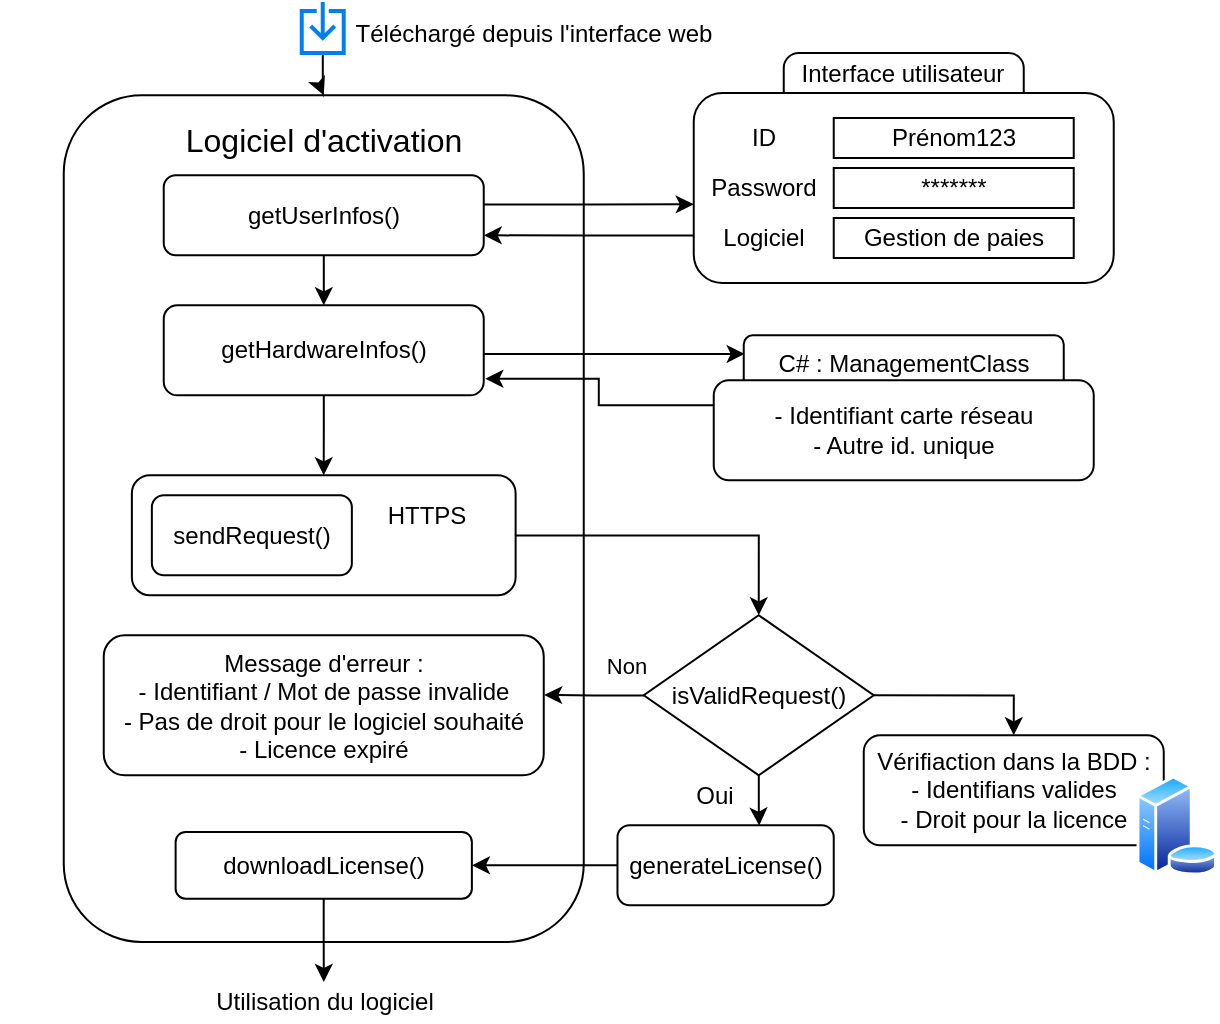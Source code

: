 <mxfile version="15.8.3" type="device"><diagram id="f_GnjoS0STkalsVYGdg4" name="Page-1"><mxGraphModel dx="1673" dy="906" grid="1" gridSize="10" guides="1" tooltips="1" connect="1" arrows="1" fold="1" page="1" pageScale="1" pageWidth="827" pageHeight="1169" math="0" shadow="0"><root><mxCell id="0"/><mxCell id="1" parent="0"/><mxCell id="jrA-OJrxQfwXgmwsGq6r-3" value="" style="rounded=1;whiteSpace=wrap;html=1;" vertex="1" parent="1"><mxGeometry x="521.87" y="245.5" width="120" height="50" as="geometry"/></mxCell><mxCell id="jrA-OJrxQfwXgmwsGq6r-4" value="" style="rounded=1;whiteSpace=wrap;html=1;" vertex="1" parent="1"><mxGeometry x="161.87" y="266.65" width="260" height="423.35" as="geometry"/></mxCell><mxCell id="jrA-OJrxQfwXgmwsGq6r-5" style="edgeStyle=orthogonalEdgeStyle;rounded=0;orthogonalLoop=1;jettySize=auto;html=1;fontSize=16;" edge="1" parent="1" source="jrA-OJrxQfwXgmwsGq6r-6" target="jrA-OJrxQfwXgmwsGq6r-4"><mxGeometry relative="1" as="geometry"/></mxCell><mxCell id="jrA-OJrxQfwXgmwsGq6r-6" value="" style="html=1;verticalLabelPosition=bottom;align=center;labelBackgroundColor=#ffffff;verticalAlign=top;strokeWidth=2;strokeColor=#0080F0;shadow=0;dashed=0;shape=mxgraph.ios7.icons.down;" vertex="1" parent="1"><mxGeometry x="280.87" y="220" width="21" height="25.5" as="geometry"/></mxCell><mxCell id="jrA-OJrxQfwXgmwsGq6r-7" value="Téléchargé depuis l'interface web" style="text;html=1;strokeColor=none;fillColor=none;align=center;verticalAlign=middle;whiteSpace=wrap;rounded=0;" vertex="1" parent="1"><mxGeometry x="301.87" y="225.5" width="190" height="20" as="geometry"/></mxCell><mxCell id="jrA-OJrxQfwXgmwsGq6r-8" style="edgeStyle=orthogonalEdgeStyle;rounded=0;orthogonalLoop=1;jettySize=auto;html=1;entryX=0;entryY=0.586;entryDx=0;entryDy=0;entryPerimeter=0;exitX=0.996;exitY=0.366;exitDx=0;exitDy=0;exitPerimeter=0;" edge="1" parent="1" source="jrA-OJrxQfwXgmwsGq6r-10" target="jrA-OJrxQfwXgmwsGq6r-13"><mxGeometry relative="1" as="geometry"/></mxCell><mxCell id="jrA-OJrxQfwXgmwsGq6r-9" style="edgeStyle=orthogonalEdgeStyle;rounded=0;orthogonalLoop=1;jettySize=auto;html=1;" edge="1" parent="1" source="jrA-OJrxQfwXgmwsGq6r-10" target="jrA-OJrxQfwXgmwsGq6r-22"><mxGeometry relative="1" as="geometry"/></mxCell><mxCell id="jrA-OJrxQfwXgmwsGq6r-10" value="getUserInfos()" style="rounded=1;whiteSpace=wrap;html=1;" vertex="1" parent="1"><mxGeometry x="211.87" y="306.65" width="160" height="40" as="geometry"/></mxCell><mxCell id="jrA-OJrxQfwXgmwsGq6r-11" value="Interface utilisateur" style="text;html=1;strokeColor=none;fillColor=none;align=center;verticalAlign=middle;whiteSpace=wrap;rounded=0;" vertex="1" parent="1"><mxGeometry x="529.37" y="245.5" width="105" height="20" as="geometry"/></mxCell><mxCell id="jrA-OJrxQfwXgmwsGq6r-12" style="edgeStyle=orthogonalEdgeStyle;rounded=0;orthogonalLoop=1;jettySize=auto;html=1;entryX=1;entryY=0.75;entryDx=0;entryDy=0;exitX=0;exitY=0.75;exitDx=0;exitDy=0;" edge="1" parent="1" source="jrA-OJrxQfwXgmwsGq6r-13" target="jrA-OJrxQfwXgmwsGq6r-10"><mxGeometry relative="1" as="geometry"/></mxCell><mxCell id="jrA-OJrxQfwXgmwsGq6r-13" value="" style="rounded=1;whiteSpace=wrap;html=1;" vertex="1" parent="1"><mxGeometry x="476.87" y="265.5" width="210" height="95" as="geometry"/></mxCell><mxCell id="jrA-OJrxQfwXgmwsGq6r-14" value="Prénom123" style="rounded=0;whiteSpace=wrap;html=1;" vertex="1" parent="1"><mxGeometry x="546.87" y="278" width="120" height="20" as="geometry"/></mxCell><mxCell id="jrA-OJrxQfwXgmwsGq6r-15" value="*******" style="rounded=0;whiteSpace=wrap;html=1;" vertex="1" parent="1"><mxGeometry x="546.87" y="303" width="120" height="20" as="geometry"/></mxCell><mxCell id="jrA-OJrxQfwXgmwsGq6r-16" value="Gestion de paies" style="rounded=0;whiteSpace=wrap;html=1;" vertex="1" parent="1"><mxGeometry x="546.87" y="328" width="120" height="20" as="geometry"/></mxCell><mxCell id="jrA-OJrxQfwXgmwsGq6r-17" value="&lt;div&gt;ID&lt;/div&gt;" style="text;html=1;strokeColor=none;fillColor=none;align=center;verticalAlign=middle;whiteSpace=wrap;rounded=0;" vertex="1" parent="1"><mxGeometry x="486.87" y="280.5" width="50" height="15" as="geometry"/></mxCell><mxCell id="jrA-OJrxQfwXgmwsGq6r-18" value="&lt;div&gt;Password&lt;br&gt;&lt;/div&gt;" style="text;html=1;strokeColor=none;fillColor=none;align=center;verticalAlign=middle;whiteSpace=wrap;rounded=0;" vertex="1" parent="1"><mxGeometry x="486.87" y="305.5" width="50" height="15" as="geometry"/></mxCell><mxCell id="jrA-OJrxQfwXgmwsGq6r-19" value="&lt;div&gt;Logiciel&lt;br&gt;&lt;/div&gt;" style="text;html=1;strokeColor=none;fillColor=none;align=center;verticalAlign=middle;whiteSpace=wrap;rounded=0;" vertex="1" parent="1"><mxGeometry x="486.87" y="330.5" width="50" height="15" as="geometry"/></mxCell><mxCell id="jrA-OJrxQfwXgmwsGq6r-20" style="edgeStyle=orthogonalEdgeStyle;rounded=0;orthogonalLoop=1;jettySize=auto;html=1;entryX=0.003;entryY=0.311;entryDx=0;entryDy=0;exitX=1;exitY=0.541;exitDx=0;exitDy=0;exitPerimeter=0;entryPerimeter=0;" edge="1" parent="1" source="jrA-OJrxQfwXgmwsGq6r-22" target="jrA-OJrxQfwXgmwsGq6r-27"><mxGeometry relative="1" as="geometry"/></mxCell><mxCell id="jrA-OJrxQfwXgmwsGq6r-21" style="edgeStyle=orthogonalEdgeStyle;rounded=0;orthogonalLoop=1;jettySize=auto;html=1;" edge="1" parent="1" source="jrA-OJrxQfwXgmwsGq6r-22" target="jrA-OJrxQfwXgmwsGq6r-29"><mxGeometry relative="1" as="geometry"/></mxCell><mxCell id="jrA-OJrxQfwXgmwsGq6r-22" value="getHardwareInfos()" style="rounded=1;whiteSpace=wrap;html=1;" vertex="1" parent="1"><mxGeometry x="211.87" y="371.65" width="160" height="45" as="geometry"/></mxCell><mxCell id="jrA-OJrxQfwXgmwsGq6r-27" value="C# : ManagementClass" style="rounded=1;whiteSpace=wrap;html=1;verticalAlign=top;" vertex="1" parent="1"><mxGeometry x="501.87" y="386.65" width="160" height="30" as="geometry"/></mxCell><mxCell id="jrA-OJrxQfwXgmwsGq6r-28" style="edgeStyle=orthogonalEdgeStyle;rounded=0;orthogonalLoop=1;jettySize=auto;html=1;entryX=0.5;entryY=0;entryDx=0;entryDy=0;" edge="1" parent="1" source="jrA-OJrxQfwXgmwsGq6r-29" target="jrA-OJrxQfwXgmwsGq6r-37"><mxGeometry relative="1" as="geometry"/></mxCell><mxCell id="jrA-OJrxQfwXgmwsGq6r-29" value="" style="rounded=1;whiteSpace=wrap;html=1;" vertex="1" parent="1"><mxGeometry x="195.93" y="456.65" width="191.88" height="60" as="geometry"/></mxCell><mxCell id="jrA-OJrxQfwXgmwsGq6r-30" value="sendRequest()" style="rounded=1;whiteSpace=wrap;html=1;" vertex="1" parent="1"><mxGeometry x="205.93" y="466.65" width="100" height="40" as="geometry"/></mxCell><mxCell id="jrA-OJrxQfwXgmwsGq6r-31" value="" style="shape=image;html=1;verticalAlign=top;verticalLabelPosition=bottom;labelBackgroundColor=#ffffff;imageAspect=0;aspect=fixed;image=https://cdn1.iconfinder.com/data/icons/material-core/23/https-128.png" vertex="1" parent="1"><mxGeometry x="333.43" y="486.65" width="20" height="20" as="geometry"/></mxCell><mxCell id="jrA-OJrxQfwXgmwsGq6r-32" value="HTTPS" style="text;html=1;strokeColor=none;fillColor=none;align=center;verticalAlign=middle;whiteSpace=wrap;rounded=0;" vertex="1" parent="1"><mxGeometry x="317.18" y="466.65" width="52.5" height="20" as="geometry"/></mxCell><mxCell id="jrA-OJrxQfwXgmwsGq6r-33" style="edgeStyle=orthogonalEdgeStyle;rounded=0;orthogonalLoop=1;jettySize=auto;html=1;entryX=1.001;entryY=0.426;entryDx=0;entryDy=0;entryPerimeter=0;" edge="1" parent="1" source="jrA-OJrxQfwXgmwsGq6r-37" target="jrA-OJrxQfwXgmwsGq6r-38"><mxGeometry relative="1" as="geometry"/></mxCell><mxCell id="jrA-OJrxQfwXgmwsGq6r-34" value="Non" style="edgeLabel;html=1;align=center;verticalAlign=middle;resizable=0;points=[];rotation=0;" vertex="1" connectable="0" parent="jrA-OJrxQfwXgmwsGq6r-33"><mxGeometry x="-0.726" y="-2" relative="1" as="geometry"><mxPoint x="-2" y="-13" as="offset"/></mxGeometry></mxCell><mxCell id="jrA-OJrxQfwXgmwsGq6r-51" style="edgeStyle=orthogonalEdgeStyle;rounded=0;orthogonalLoop=1;jettySize=auto;html=1;entryX=1;entryY=0.5;entryDx=0;entryDy=0;startArrow=none;" edge="1" parent="1" source="jrA-OJrxQfwXgmwsGq6r-44" target="jrA-OJrxQfwXgmwsGq6r-40"><mxGeometry relative="1" as="geometry"><Array as="points"/></mxGeometry></mxCell><mxCell id="jrA-OJrxQfwXgmwsGq6r-57" style="edgeStyle=orthogonalEdgeStyle;rounded=0;orthogonalLoop=1;jettySize=auto;html=1;entryX=0.5;entryY=0;entryDx=0;entryDy=0;exitX=1;exitY=0.5;exitDx=0;exitDy=0;" edge="1" parent="1" source="jrA-OJrxQfwXgmwsGq6r-37" target="jrA-OJrxQfwXgmwsGq6r-42"><mxGeometry relative="1" as="geometry"/></mxCell><mxCell id="jrA-OJrxQfwXgmwsGq6r-59" style="edgeStyle=orthogonalEdgeStyle;rounded=0;orthogonalLoop=1;jettySize=auto;html=1;entryX=0.655;entryY=0.004;entryDx=0;entryDy=0;entryPerimeter=0;" edge="1" parent="1" source="jrA-OJrxQfwXgmwsGq6r-37" target="jrA-OJrxQfwXgmwsGq6r-44"><mxGeometry relative="1" as="geometry"><mxPoint x="510" y="630" as="targetPoint"/></mxGeometry></mxCell><mxCell id="jrA-OJrxQfwXgmwsGq6r-37" value="isValidRequest()" style="rhombus;whiteSpace=wrap;html=1;" vertex="1" parent="1"><mxGeometry x="451.87" y="526.65" width="115" height="80" as="geometry"/></mxCell><mxCell id="jrA-OJrxQfwXgmwsGq6r-38" value="&lt;div&gt;Message d'erreur :&lt;/div&gt;&lt;div&gt;- Identifiant / Mot de passe invalide&lt;/div&gt;&lt;div&gt;- Pas de droit pour le logiciel souhaité&lt;/div&gt;&lt;div&gt;- Licence expiré&lt;br&gt;&lt;/div&gt;" style="rounded=1;whiteSpace=wrap;html=1;" vertex="1" parent="1"><mxGeometry x="181.87" y="536.65" width="220" height="70" as="geometry"/></mxCell><mxCell id="jrA-OJrxQfwXgmwsGq6r-39" style="edgeStyle=orthogonalEdgeStyle;rounded=0;orthogonalLoop=1;jettySize=auto;html=1;" edge="1" parent="1" source="jrA-OJrxQfwXgmwsGq6r-40" target="jrA-OJrxQfwXgmwsGq6r-45"><mxGeometry relative="1" as="geometry"/></mxCell><mxCell id="jrA-OJrxQfwXgmwsGq6r-40" value="downloadLicense()" style="rounded=1;whiteSpace=wrap;html=1;" vertex="1" parent="1"><mxGeometry x="217.81" y="634.98" width="148.13" height="33.35" as="geometry"/></mxCell><mxCell id="jrA-OJrxQfwXgmwsGq6r-41" value="Oui" style="text;html=1;align=center;verticalAlign=middle;resizable=0;points=[];autosize=1;strokeColor=none;fillColor=none;" vertex="1" parent="1"><mxGeometry x="471.87" y="606.65" width="30" height="20" as="geometry"/></mxCell><mxCell id="jrA-OJrxQfwXgmwsGq6r-42" value="&lt;div&gt;Vérifiaction dans la BDD :&lt;br&gt;&lt;/div&gt;&lt;div&gt;- Identifians valides&lt;/div&gt;&lt;div&gt;- Droit pour la licence&lt;br&gt;&lt;/div&gt;" style="rounded=1;whiteSpace=wrap;html=1;" vertex="1" parent="1"><mxGeometry x="561.87" y="586.65" width="150" height="55" as="geometry"/></mxCell><mxCell id="jrA-OJrxQfwXgmwsGq6r-43" value="" style="aspect=fixed;perimeter=ellipsePerimeter;html=1;align=center;shadow=0;dashed=0;spacingTop=3;image;image=img/lib/active_directory/database_server.svg;" vertex="1" parent="1"><mxGeometry x="697.87" y="606.65" width="41" height="50" as="geometry"/></mxCell><mxCell id="jrA-OJrxQfwXgmwsGq6r-45" value="Utilisation du logiciel" style="text;html=1;align=center;verticalAlign=middle;resizable=0;points=[];autosize=1;strokeColor=none;fillColor=none;" vertex="1" parent="1"><mxGeometry x="231.87" y="710" width="120" height="20" as="geometry"/></mxCell><mxCell id="jrA-OJrxQfwXgmwsGq6r-46" value="&lt;div style=&quot;font-size: 16px;&quot;&gt;Logiciel d'activation&lt;/div&gt;" style="text;html=1;strokeColor=none;fillColor=none;align=center;verticalAlign=middle;whiteSpace=wrap;rounded=0;fontsize=15;fontSize=16;" vertex="1" parent="1"><mxGeometry x="212.62" y="279.15" width="157.5" height="20" as="geometry"/></mxCell><mxCell id="jrA-OJrxQfwXgmwsGq6r-47" value="" style="shape=image;verticalLabelPosition=bottom;labelBackgroundColor=#ffffff;verticalAlign=top;aspect=fixed;imageAspect=0;image=https://iconape.com/wp-content/files/rr/352323/png/c-sharp-c-logo.png;" vertex="1" parent="1"><mxGeometry x="130" y="245.5" width="70" height="78.65" as="geometry"/></mxCell><mxCell id="jrA-OJrxQfwXgmwsGq6r-49" style="edgeStyle=orthogonalEdgeStyle;rounded=0;orthogonalLoop=1;jettySize=auto;html=1;entryX=1.005;entryY=0.816;entryDx=0;entryDy=0;exitX=0;exitY=0.25;exitDx=0;exitDy=0;entryPerimeter=0;" edge="1" parent="1" source="jrA-OJrxQfwXgmwsGq6r-48" target="jrA-OJrxQfwXgmwsGq6r-22"><mxGeometry relative="1" as="geometry"/></mxCell><mxCell id="jrA-OJrxQfwXgmwsGq6r-48" value="&lt;div&gt;- Identifiant carte réseau&lt;/div&gt;&lt;div&gt;- Autre id. unique&lt;br&gt;&lt;/div&gt;" style="rounded=1;whiteSpace=wrap;html=1;" vertex="1" parent="1"><mxGeometry x="486.87" y="409.15" width="190" height="50" as="geometry"/></mxCell><mxCell id="jrA-OJrxQfwXgmwsGq6r-44" value="generateLicense()" style="rounded=1;whiteSpace=wrap;html=1;" vertex="1" parent="1"><mxGeometry x="438.74" y="631.65" width="108.13" height="40" as="geometry"/></mxCell></root></mxGraphModel></diagram></mxfile>